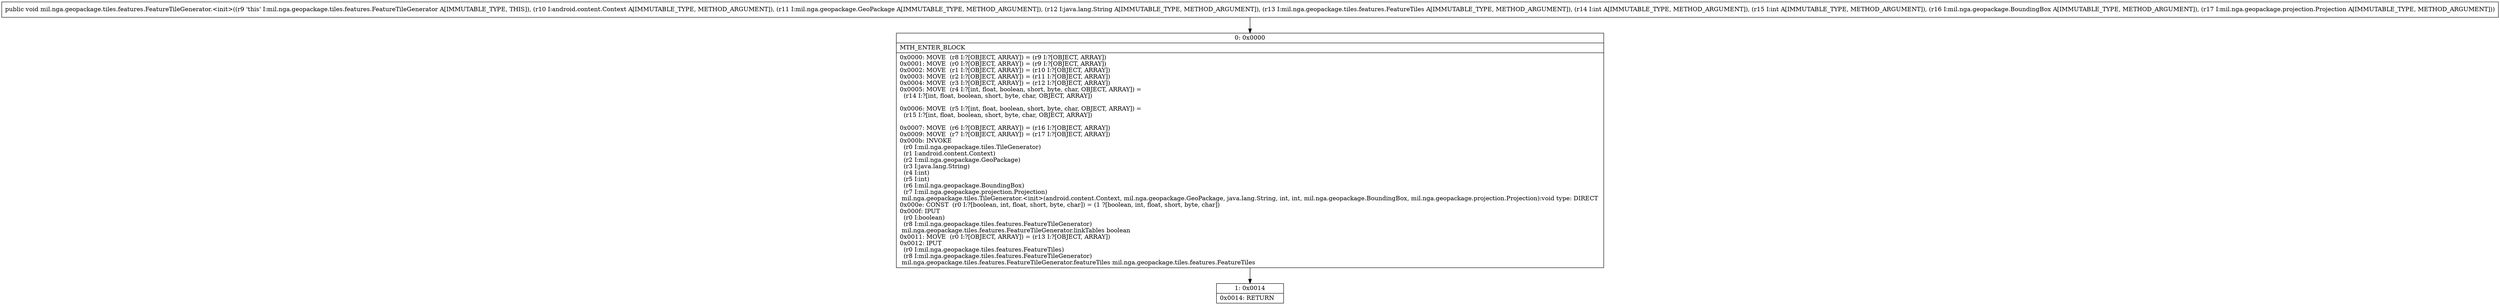 digraph "CFG formil.nga.geopackage.tiles.features.FeatureTileGenerator.\<init\>(Landroid\/content\/Context;Lmil\/nga\/geopackage\/GeoPackage;Ljava\/lang\/String;Lmil\/nga\/geopackage\/tiles\/features\/FeatureTiles;IILmil\/nga\/geopackage\/BoundingBox;Lmil\/nga\/geopackage\/projection\/Projection;)V" {
Node_0 [shape=record,label="{0\:\ 0x0000|MTH_ENTER_BLOCK\l|0x0000: MOVE  (r8 I:?[OBJECT, ARRAY]) = (r9 I:?[OBJECT, ARRAY]) \l0x0001: MOVE  (r0 I:?[OBJECT, ARRAY]) = (r9 I:?[OBJECT, ARRAY]) \l0x0002: MOVE  (r1 I:?[OBJECT, ARRAY]) = (r10 I:?[OBJECT, ARRAY]) \l0x0003: MOVE  (r2 I:?[OBJECT, ARRAY]) = (r11 I:?[OBJECT, ARRAY]) \l0x0004: MOVE  (r3 I:?[OBJECT, ARRAY]) = (r12 I:?[OBJECT, ARRAY]) \l0x0005: MOVE  (r4 I:?[int, float, boolean, short, byte, char, OBJECT, ARRAY]) = \l  (r14 I:?[int, float, boolean, short, byte, char, OBJECT, ARRAY])\l \l0x0006: MOVE  (r5 I:?[int, float, boolean, short, byte, char, OBJECT, ARRAY]) = \l  (r15 I:?[int, float, boolean, short, byte, char, OBJECT, ARRAY])\l \l0x0007: MOVE  (r6 I:?[OBJECT, ARRAY]) = (r16 I:?[OBJECT, ARRAY]) \l0x0009: MOVE  (r7 I:?[OBJECT, ARRAY]) = (r17 I:?[OBJECT, ARRAY]) \l0x000b: INVOKE  \l  (r0 I:mil.nga.geopackage.tiles.TileGenerator)\l  (r1 I:android.content.Context)\l  (r2 I:mil.nga.geopackage.GeoPackage)\l  (r3 I:java.lang.String)\l  (r4 I:int)\l  (r5 I:int)\l  (r6 I:mil.nga.geopackage.BoundingBox)\l  (r7 I:mil.nga.geopackage.projection.Projection)\l mil.nga.geopackage.tiles.TileGenerator.\<init\>(android.content.Context, mil.nga.geopackage.GeoPackage, java.lang.String, int, int, mil.nga.geopackage.BoundingBox, mil.nga.geopackage.projection.Projection):void type: DIRECT \l0x000e: CONST  (r0 I:?[boolean, int, float, short, byte, char]) = (1 ?[boolean, int, float, short, byte, char]) \l0x000f: IPUT  \l  (r0 I:boolean)\l  (r8 I:mil.nga.geopackage.tiles.features.FeatureTileGenerator)\l mil.nga.geopackage.tiles.features.FeatureTileGenerator.linkTables boolean \l0x0011: MOVE  (r0 I:?[OBJECT, ARRAY]) = (r13 I:?[OBJECT, ARRAY]) \l0x0012: IPUT  \l  (r0 I:mil.nga.geopackage.tiles.features.FeatureTiles)\l  (r8 I:mil.nga.geopackage.tiles.features.FeatureTileGenerator)\l mil.nga.geopackage.tiles.features.FeatureTileGenerator.featureTiles mil.nga.geopackage.tiles.features.FeatureTiles \l}"];
Node_1 [shape=record,label="{1\:\ 0x0014|0x0014: RETURN   \l}"];
MethodNode[shape=record,label="{public void mil.nga.geopackage.tiles.features.FeatureTileGenerator.\<init\>((r9 'this' I:mil.nga.geopackage.tiles.features.FeatureTileGenerator A[IMMUTABLE_TYPE, THIS]), (r10 I:android.content.Context A[IMMUTABLE_TYPE, METHOD_ARGUMENT]), (r11 I:mil.nga.geopackage.GeoPackage A[IMMUTABLE_TYPE, METHOD_ARGUMENT]), (r12 I:java.lang.String A[IMMUTABLE_TYPE, METHOD_ARGUMENT]), (r13 I:mil.nga.geopackage.tiles.features.FeatureTiles A[IMMUTABLE_TYPE, METHOD_ARGUMENT]), (r14 I:int A[IMMUTABLE_TYPE, METHOD_ARGUMENT]), (r15 I:int A[IMMUTABLE_TYPE, METHOD_ARGUMENT]), (r16 I:mil.nga.geopackage.BoundingBox A[IMMUTABLE_TYPE, METHOD_ARGUMENT]), (r17 I:mil.nga.geopackage.projection.Projection A[IMMUTABLE_TYPE, METHOD_ARGUMENT])) }"];
MethodNode -> Node_0;
Node_0 -> Node_1;
}

